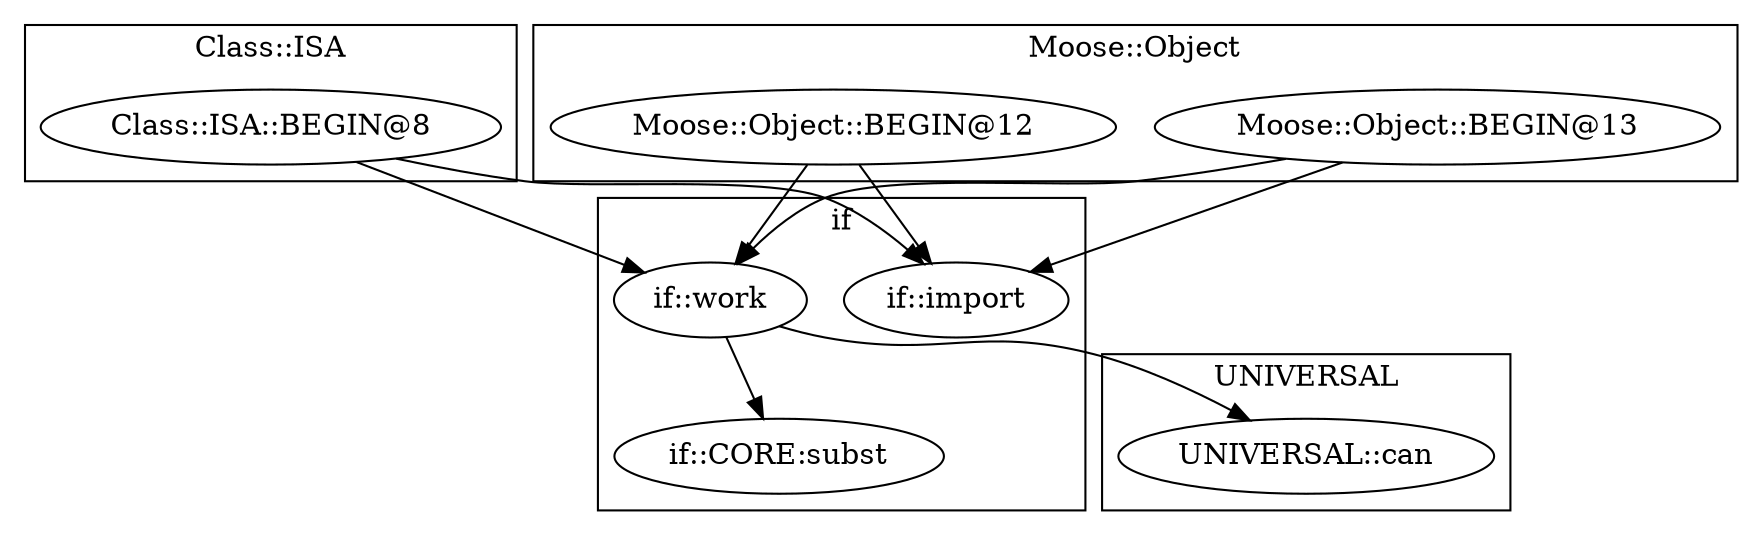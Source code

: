 digraph {
graph [overlap=false]
subgraph cluster_if {
	label="if";
	"if::CORE:subst";
	"if::import";
	"if::work";
}
subgraph cluster_UNIVERSAL {
	label="UNIVERSAL";
	"UNIVERSAL::can";
}
subgraph cluster_Class_ISA {
	label="Class::ISA";
	"Class::ISA::BEGIN@8";
}
subgraph cluster_Moose_Object {
	label="Moose::Object";
	"Moose::Object::BEGIN@13";
	"Moose::Object::BEGIN@12";
}
"Class::ISA::BEGIN@8" -> "if::work";
"Moose::Object::BEGIN@12" -> "if::work";
"Moose::Object::BEGIN@13" -> "if::work";
"if::work" -> "if::CORE:subst";
"Class::ISA::BEGIN@8" -> "if::import";
"Moose::Object::BEGIN@12" -> "if::import";
"Moose::Object::BEGIN@13" -> "if::import";
"if::work" -> "UNIVERSAL::can";
}
